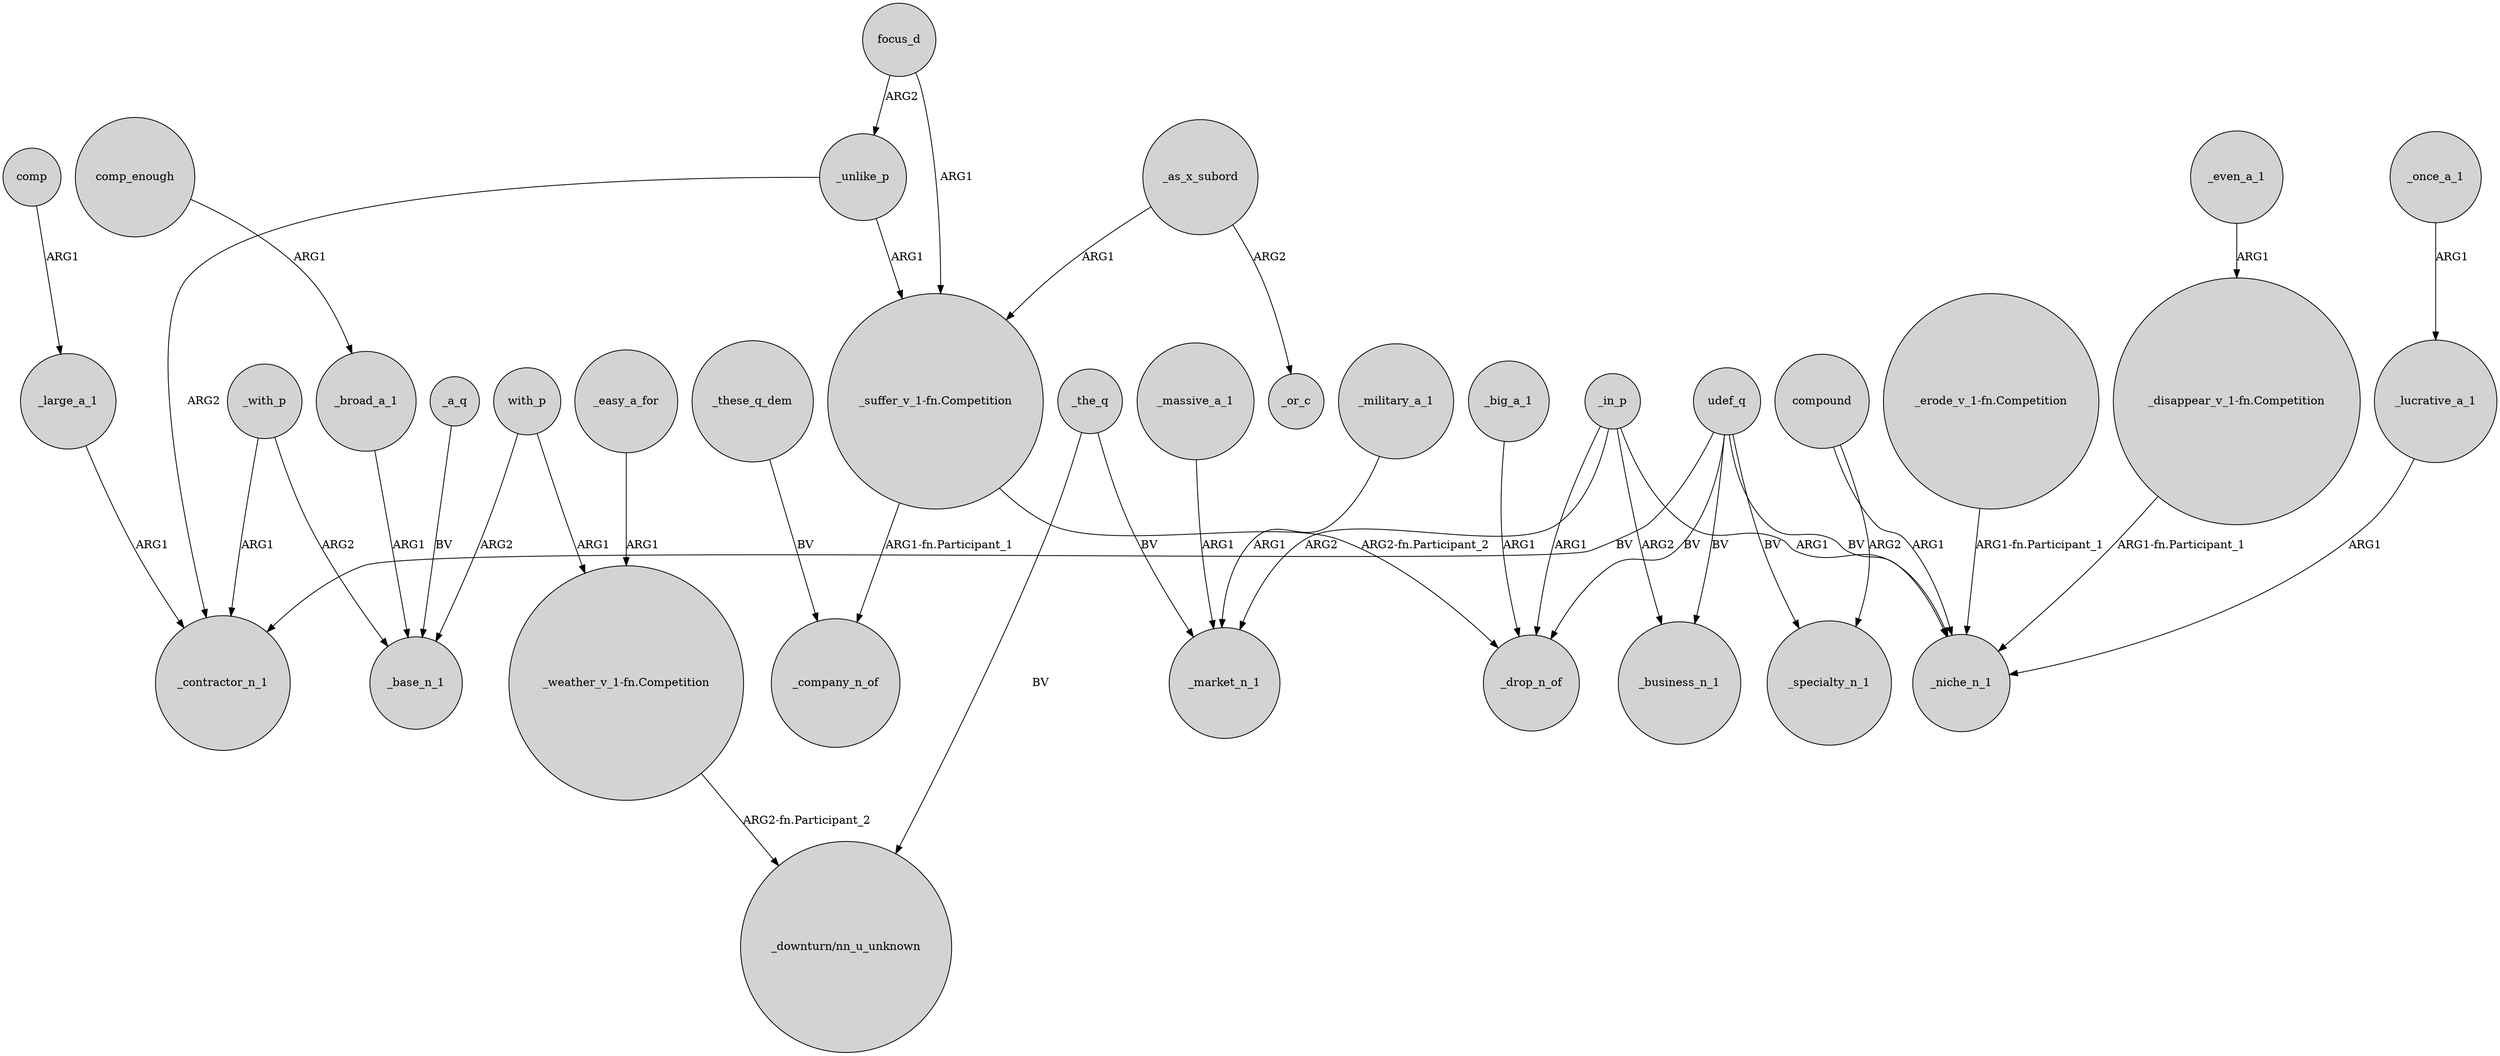digraph {
	node [shape=circle style=filled]
	focus_d -> "_suffer_v_1-fn.Competition" [label=ARG1]
	with_p -> _base_n_1 [label=ARG2]
	comp -> _large_a_1 [label=ARG1]
	_even_a_1 -> "_disappear_v_1-fn.Competition" [label=ARG1]
	_unlike_p -> _contractor_n_1 [label=ARG2]
	_as_x_subord -> _or_c [label=ARG2]
	compound -> _specialty_n_1 [label=ARG2]
	udef_q -> _specialty_n_1 [label=BV]
	compound -> _niche_n_1 [label=ARG1]
	_massive_a_1 -> _market_n_1 [label=ARG1]
	_a_q -> _base_n_1 [label=BV]
	udef_q -> _niche_n_1 [label=BV]
	_large_a_1 -> _contractor_n_1 [label=ARG1]
	"_weather_v_1-fn.Competition" -> "_downturn/nn_u_unknown" [label="ARG2-fn.Participant_2"]
	udef_q -> _business_n_1 [label=BV]
	comp_enough -> _broad_a_1 [label=ARG1]
	"_erode_v_1-fn.Competition" -> _niche_n_1 [label="ARG1-fn.Participant_1"]
	udef_q -> _contractor_n_1 [label=BV]
	focus_d -> _unlike_p [label=ARG2]
	_the_q -> _market_n_1 [label=BV]
	with_p -> "_weather_v_1-fn.Competition" [label=ARG1]
	"_disappear_v_1-fn.Competition" -> _niche_n_1 [label="ARG1-fn.Participant_1"]
	_broad_a_1 -> _base_n_1 [label=ARG1]
	udef_q -> _drop_n_of [label=BV]
	_in_p -> _market_n_1 [label=ARG2]
	_easy_a_for -> "_weather_v_1-fn.Competition" [label=ARG1]
	_unlike_p -> "_suffer_v_1-fn.Competition" [label=ARG1]
	_with_p -> _base_n_1 [label=ARG2]
	"_suffer_v_1-fn.Competition" -> _drop_n_of [label="ARG2-fn.Participant_2"]
	_as_x_subord -> "_suffer_v_1-fn.Competition" [label=ARG1]
	_in_p -> _drop_n_of [label=ARG1]
	_in_p -> _business_n_1 [label=ARG2]
	_once_a_1 -> _lucrative_a_1 [label=ARG1]
	_with_p -> _contractor_n_1 [label=ARG1]
	_the_q -> "_downturn/nn_u_unknown" [label=BV]
	"_suffer_v_1-fn.Competition" -> _company_n_of [label="ARG1-fn.Participant_1"]
	_lucrative_a_1 -> _niche_n_1 [label=ARG1]
	_these_q_dem -> _company_n_of [label=BV]
	_big_a_1 -> _drop_n_of [label=ARG1]
	_military_a_1 -> _market_n_1 [label=ARG1]
	_in_p -> _niche_n_1 [label=ARG1]
}
